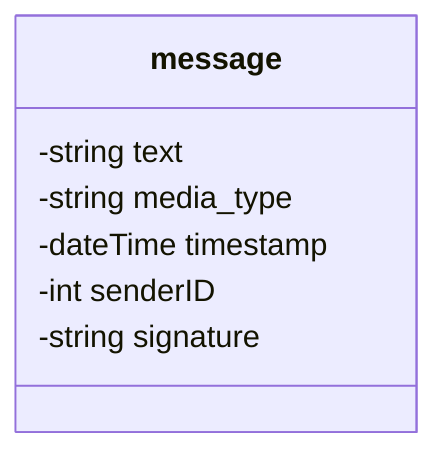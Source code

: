 classDiagram
    class message {
        -string text
        -string media_type
        -dateTime timestamp
        -int senderID
        -string signature
    }